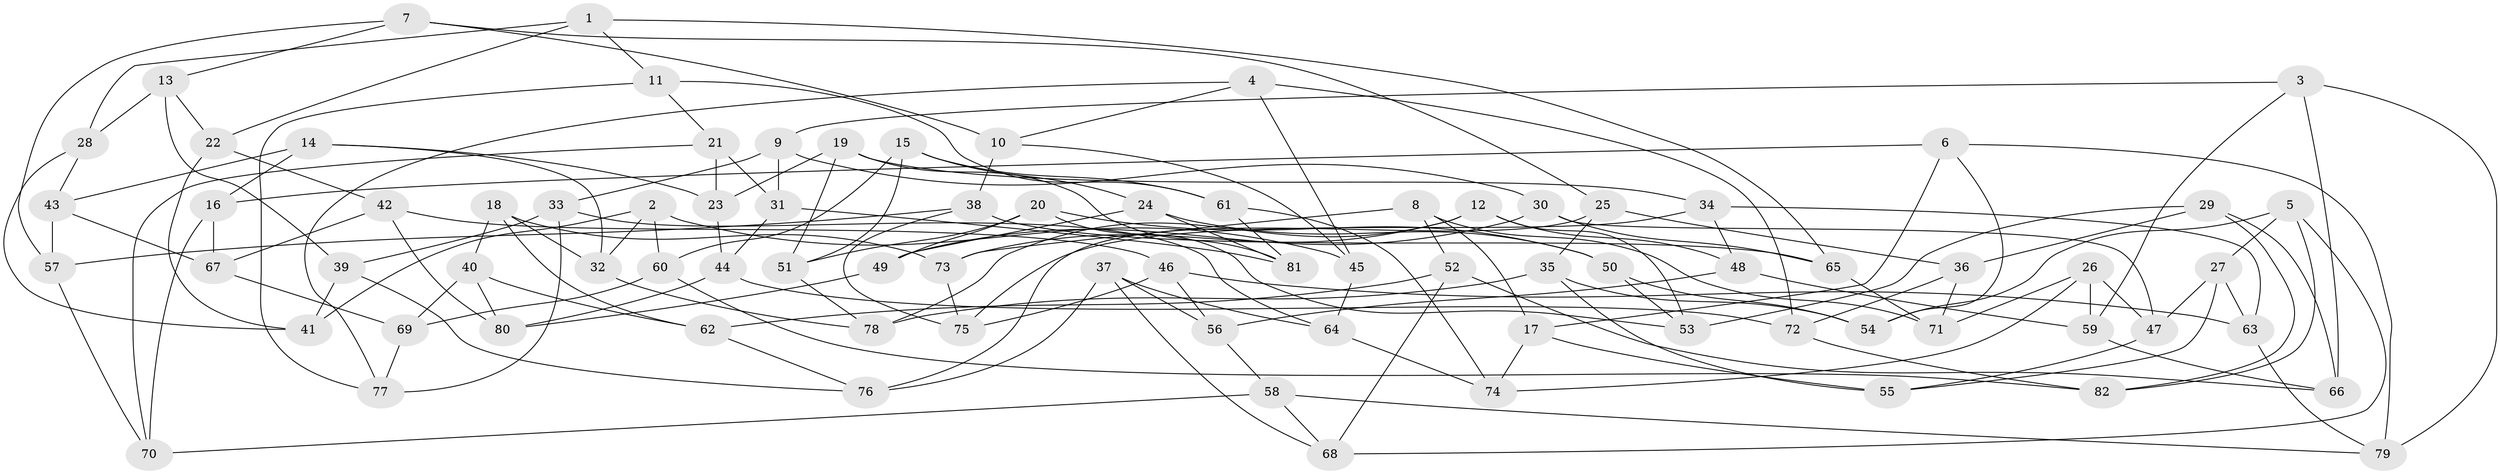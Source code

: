 // coarse degree distribution, {10: 0.125, 6: 0.21875, 7: 0.125, 5: 0.0625, 8: 0.125, 4: 0.28125, 9: 0.03125, 3: 0.03125}
// Generated by graph-tools (version 1.1) at 2025/20/03/04/25 18:20:48]
// undirected, 82 vertices, 164 edges
graph export_dot {
graph [start="1"]
  node [color=gray90,style=filled];
  1;
  2;
  3;
  4;
  5;
  6;
  7;
  8;
  9;
  10;
  11;
  12;
  13;
  14;
  15;
  16;
  17;
  18;
  19;
  20;
  21;
  22;
  23;
  24;
  25;
  26;
  27;
  28;
  29;
  30;
  31;
  32;
  33;
  34;
  35;
  36;
  37;
  38;
  39;
  40;
  41;
  42;
  43;
  44;
  45;
  46;
  47;
  48;
  49;
  50;
  51;
  52;
  53;
  54;
  55;
  56;
  57;
  58;
  59;
  60;
  61;
  62;
  63;
  64;
  65;
  66;
  67;
  68;
  69;
  70;
  71;
  72;
  73;
  74;
  75;
  76;
  77;
  78;
  79;
  80;
  81;
  82;
  1 -- 28;
  1 -- 65;
  1 -- 22;
  1 -- 11;
  2 -- 45;
  2 -- 41;
  2 -- 32;
  2 -- 60;
  3 -- 79;
  3 -- 9;
  3 -- 59;
  3 -- 66;
  4 -- 45;
  4 -- 10;
  4 -- 72;
  4 -- 77;
  5 -- 54;
  5 -- 27;
  5 -- 82;
  5 -- 68;
  6 -- 79;
  6 -- 54;
  6 -- 16;
  6 -- 17;
  7 -- 57;
  7 -- 10;
  7 -- 13;
  7 -- 25;
  8 -- 71;
  8 -- 17;
  8 -- 73;
  8 -- 52;
  9 -- 31;
  9 -- 30;
  9 -- 33;
  10 -- 38;
  10 -- 45;
  11 -- 21;
  11 -- 77;
  11 -- 61;
  12 -- 73;
  12 -- 53;
  12 -- 78;
  12 -- 48;
  13 -- 28;
  13 -- 22;
  13 -- 39;
  14 -- 16;
  14 -- 32;
  14 -- 23;
  14 -- 43;
  15 -- 24;
  15 -- 61;
  15 -- 51;
  15 -- 60;
  16 -- 70;
  16 -- 67;
  17 -- 74;
  17 -- 55;
  18 -- 32;
  18 -- 40;
  18 -- 73;
  18 -- 62;
  19 -- 51;
  19 -- 23;
  19 -- 81;
  19 -- 34;
  20 -- 49;
  20 -- 53;
  20 -- 50;
  20 -- 51;
  21 -- 31;
  21 -- 70;
  21 -- 23;
  22 -- 41;
  22 -- 42;
  23 -- 44;
  24 -- 50;
  24 -- 81;
  24 -- 49;
  25 -- 36;
  25 -- 76;
  25 -- 35;
  26 -- 47;
  26 -- 59;
  26 -- 71;
  26 -- 74;
  27 -- 63;
  27 -- 55;
  27 -- 47;
  28 -- 41;
  28 -- 43;
  29 -- 66;
  29 -- 36;
  29 -- 53;
  29 -- 82;
  30 -- 47;
  30 -- 49;
  30 -- 65;
  31 -- 44;
  31 -- 81;
  32 -- 78;
  33 -- 77;
  33 -- 39;
  33 -- 64;
  34 -- 75;
  34 -- 63;
  34 -- 48;
  35 -- 54;
  35 -- 55;
  35 -- 78;
  36 -- 71;
  36 -- 72;
  37 -- 64;
  37 -- 56;
  37 -- 68;
  37 -- 76;
  38 -- 75;
  38 -- 57;
  38 -- 65;
  39 -- 76;
  39 -- 41;
  40 -- 80;
  40 -- 62;
  40 -- 69;
  42 -- 46;
  42 -- 67;
  42 -- 80;
  43 -- 57;
  43 -- 67;
  44 -- 72;
  44 -- 80;
  45 -- 64;
  46 -- 56;
  46 -- 75;
  46 -- 63;
  47 -- 55;
  48 -- 56;
  48 -- 59;
  49 -- 80;
  50 -- 53;
  50 -- 54;
  51 -- 78;
  52 -- 68;
  52 -- 66;
  52 -- 62;
  56 -- 58;
  57 -- 70;
  58 -- 68;
  58 -- 79;
  58 -- 70;
  59 -- 66;
  60 -- 82;
  60 -- 69;
  61 -- 81;
  61 -- 74;
  62 -- 76;
  63 -- 79;
  64 -- 74;
  65 -- 71;
  67 -- 69;
  69 -- 77;
  72 -- 82;
  73 -- 75;
}
